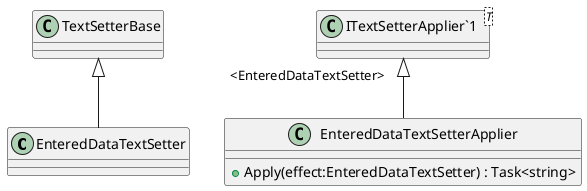 @startuml
class EnteredDataTextSetter {
}
class EnteredDataTextSetterApplier {
    + Apply(effect:EnteredDataTextSetter) : Task<string>
}
class "ITextSetterApplier`1"<T> {
}
TextSetterBase <|-- EnteredDataTextSetter
"ITextSetterApplier`1" "<EnteredDataTextSetter>" <|-- EnteredDataTextSetterApplier
@enduml
